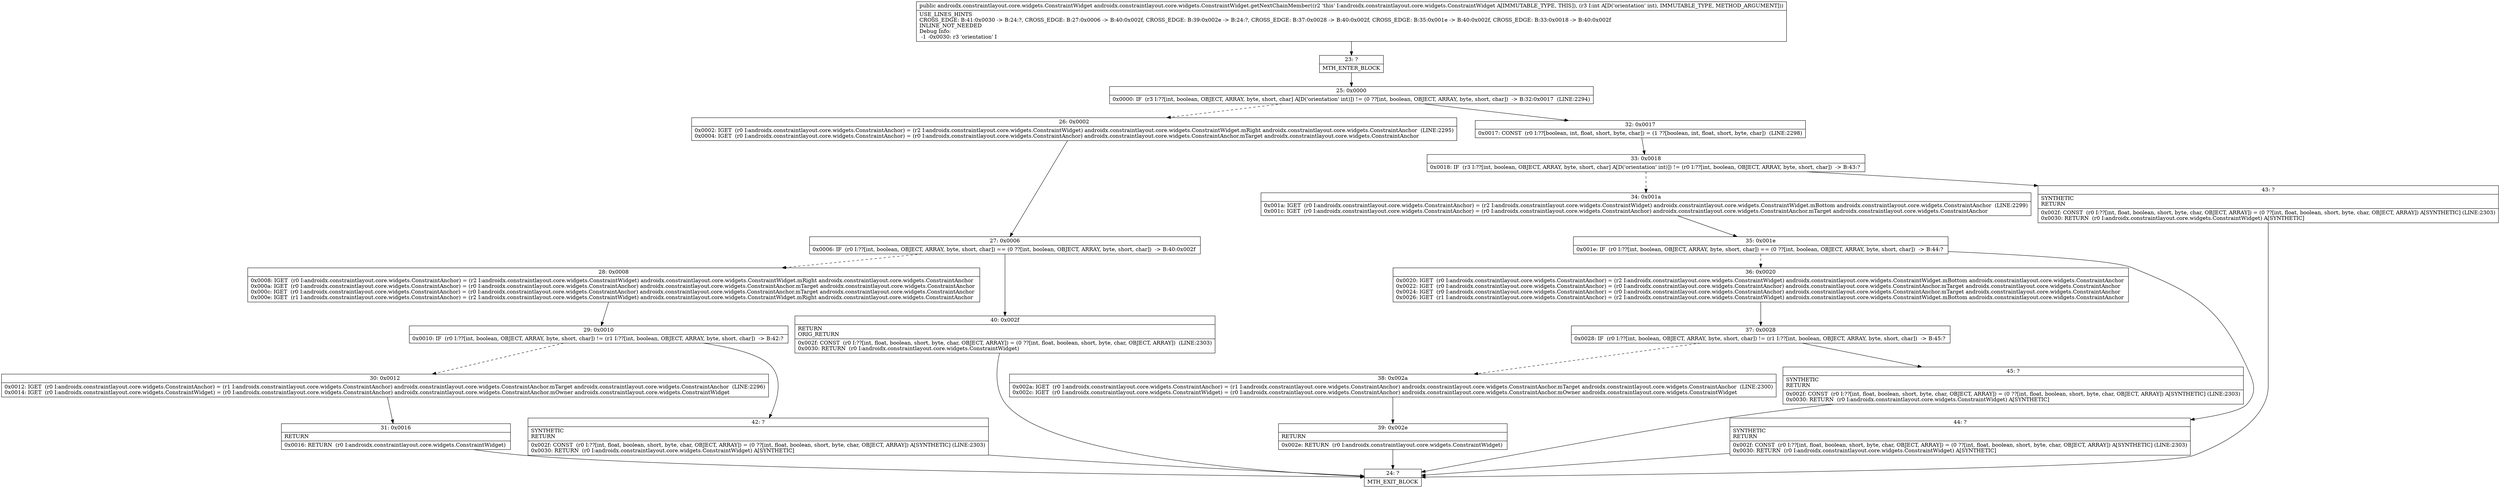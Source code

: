 digraph "CFG forandroidx.constraintlayout.core.widgets.ConstraintWidget.getNextChainMember(I)Landroidx\/constraintlayout\/core\/widgets\/ConstraintWidget;" {
Node_23 [shape=record,label="{23\:\ ?|MTH_ENTER_BLOCK\l}"];
Node_25 [shape=record,label="{25\:\ 0x0000|0x0000: IF  (r3 I:??[int, boolean, OBJECT, ARRAY, byte, short, char] A[D('orientation' int)]) != (0 ??[int, boolean, OBJECT, ARRAY, byte, short, char])  \-\> B:32:0x0017  (LINE:2294)\l}"];
Node_26 [shape=record,label="{26\:\ 0x0002|0x0002: IGET  (r0 I:androidx.constraintlayout.core.widgets.ConstraintAnchor) = (r2 I:androidx.constraintlayout.core.widgets.ConstraintWidget) androidx.constraintlayout.core.widgets.ConstraintWidget.mRight androidx.constraintlayout.core.widgets.ConstraintAnchor  (LINE:2295)\l0x0004: IGET  (r0 I:androidx.constraintlayout.core.widgets.ConstraintAnchor) = (r0 I:androidx.constraintlayout.core.widgets.ConstraintAnchor) androidx.constraintlayout.core.widgets.ConstraintAnchor.mTarget androidx.constraintlayout.core.widgets.ConstraintAnchor \l}"];
Node_27 [shape=record,label="{27\:\ 0x0006|0x0006: IF  (r0 I:??[int, boolean, OBJECT, ARRAY, byte, short, char]) == (0 ??[int, boolean, OBJECT, ARRAY, byte, short, char])  \-\> B:40:0x002f \l}"];
Node_28 [shape=record,label="{28\:\ 0x0008|0x0008: IGET  (r0 I:androidx.constraintlayout.core.widgets.ConstraintAnchor) = (r2 I:androidx.constraintlayout.core.widgets.ConstraintWidget) androidx.constraintlayout.core.widgets.ConstraintWidget.mRight androidx.constraintlayout.core.widgets.ConstraintAnchor \l0x000a: IGET  (r0 I:androidx.constraintlayout.core.widgets.ConstraintAnchor) = (r0 I:androidx.constraintlayout.core.widgets.ConstraintAnchor) androidx.constraintlayout.core.widgets.ConstraintAnchor.mTarget androidx.constraintlayout.core.widgets.ConstraintAnchor \l0x000c: IGET  (r0 I:androidx.constraintlayout.core.widgets.ConstraintAnchor) = (r0 I:androidx.constraintlayout.core.widgets.ConstraintAnchor) androidx.constraintlayout.core.widgets.ConstraintAnchor.mTarget androidx.constraintlayout.core.widgets.ConstraintAnchor \l0x000e: IGET  (r1 I:androidx.constraintlayout.core.widgets.ConstraintAnchor) = (r2 I:androidx.constraintlayout.core.widgets.ConstraintWidget) androidx.constraintlayout.core.widgets.ConstraintWidget.mRight androidx.constraintlayout.core.widgets.ConstraintAnchor \l}"];
Node_29 [shape=record,label="{29\:\ 0x0010|0x0010: IF  (r0 I:??[int, boolean, OBJECT, ARRAY, byte, short, char]) != (r1 I:??[int, boolean, OBJECT, ARRAY, byte, short, char])  \-\> B:42:? \l}"];
Node_30 [shape=record,label="{30\:\ 0x0012|0x0012: IGET  (r0 I:androidx.constraintlayout.core.widgets.ConstraintAnchor) = (r1 I:androidx.constraintlayout.core.widgets.ConstraintAnchor) androidx.constraintlayout.core.widgets.ConstraintAnchor.mTarget androidx.constraintlayout.core.widgets.ConstraintAnchor  (LINE:2296)\l0x0014: IGET  (r0 I:androidx.constraintlayout.core.widgets.ConstraintWidget) = (r0 I:androidx.constraintlayout.core.widgets.ConstraintAnchor) androidx.constraintlayout.core.widgets.ConstraintAnchor.mOwner androidx.constraintlayout.core.widgets.ConstraintWidget \l}"];
Node_31 [shape=record,label="{31\:\ 0x0016|RETURN\l|0x0016: RETURN  (r0 I:androidx.constraintlayout.core.widgets.ConstraintWidget) \l}"];
Node_24 [shape=record,label="{24\:\ ?|MTH_EXIT_BLOCK\l}"];
Node_42 [shape=record,label="{42\:\ ?|SYNTHETIC\lRETURN\l|0x002f: CONST  (r0 I:??[int, float, boolean, short, byte, char, OBJECT, ARRAY]) = (0 ??[int, float, boolean, short, byte, char, OBJECT, ARRAY]) A[SYNTHETIC] (LINE:2303)\l0x0030: RETURN  (r0 I:androidx.constraintlayout.core.widgets.ConstraintWidget) A[SYNTHETIC]\l}"];
Node_40 [shape=record,label="{40\:\ 0x002f|RETURN\lORIG_RETURN\l|0x002f: CONST  (r0 I:??[int, float, boolean, short, byte, char, OBJECT, ARRAY]) = (0 ??[int, float, boolean, short, byte, char, OBJECT, ARRAY])  (LINE:2303)\l0x0030: RETURN  (r0 I:androidx.constraintlayout.core.widgets.ConstraintWidget) \l}"];
Node_32 [shape=record,label="{32\:\ 0x0017|0x0017: CONST  (r0 I:??[boolean, int, float, short, byte, char]) = (1 ??[boolean, int, float, short, byte, char])  (LINE:2298)\l}"];
Node_33 [shape=record,label="{33\:\ 0x0018|0x0018: IF  (r3 I:??[int, boolean, OBJECT, ARRAY, byte, short, char] A[D('orientation' int)]) != (r0 I:??[int, boolean, OBJECT, ARRAY, byte, short, char])  \-\> B:43:? \l}"];
Node_34 [shape=record,label="{34\:\ 0x001a|0x001a: IGET  (r0 I:androidx.constraintlayout.core.widgets.ConstraintAnchor) = (r2 I:androidx.constraintlayout.core.widgets.ConstraintWidget) androidx.constraintlayout.core.widgets.ConstraintWidget.mBottom androidx.constraintlayout.core.widgets.ConstraintAnchor  (LINE:2299)\l0x001c: IGET  (r0 I:androidx.constraintlayout.core.widgets.ConstraintAnchor) = (r0 I:androidx.constraintlayout.core.widgets.ConstraintAnchor) androidx.constraintlayout.core.widgets.ConstraintAnchor.mTarget androidx.constraintlayout.core.widgets.ConstraintAnchor \l}"];
Node_35 [shape=record,label="{35\:\ 0x001e|0x001e: IF  (r0 I:??[int, boolean, OBJECT, ARRAY, byte, short, char]) == (0 ??[int, boolean, OBJECT, ARRAY, byte, short, char])  \-\> B:44:? \l}"];
Node_36 [shape=record,label="{36\:\ 0x0020|0x0020: IGET  (r0 I:androidx.constraintlayout.core.widgets.ConstraintAnchor) = (r2 I:androidx.constraintlayout.core.widgets.ConstraintWidget) androidx.constraintlayout.core.widgets.ConstraintWidget.mBottom androidx.constraintlayout.core.widgets.ConstraintAnchor \l0x0022: IGET  (r0 I:androidx.constraintlayout.core.widgets.ConstraintAnchor) = (r0 I:androidx.constraintlayout.core.widgets.ConstraintAnchor) androidx.constraintlayout.core.widgets.ConstraintAnchor.mTarget androidx.constraintlayout.core.widgets.ConstraintAnchor \l0x0024: IGET  (r0 I:androidx.constraintlayout.core.widgets.ConstraintAnchor) = (r0 I:androidx.constraintlayout.core.widgets.ConstraintAnchor) androidx.constraintlayout.core.widgets.ConstraintAnchor.mTarget androidx.constraintlayout.core.widgets.ConstraintAnchor \l0x0026: IGET  (r1 I:androidx.constraintlayout.core.widgets.ConstraintAnchor) = (r2 I:androidx.constraintlayout.core.widgets.ConstraintWidget) androidx.constraintlayout.core.widgets.ConstraintWidget.mBottom androidx.constraintlayout.core.widgets.ConstraintAnchor \l}"];
Node_37 [shape=record,label="{37\:\ 0x0028|0x0028: IF  (r0 I:??[int, boolean, OBJECT, ARRAY, byte, short, char]) != (r1 I:??[int, boolean, OBJECT, ARRAY, byte, short, char])  \-\> B:45:? \l}"];
Node_38 [shape=record,label="{38\:\ 0x002a|0x002a: IGET  (r0 I:androidx.constraintlayout.core.widgets.ConstraintAnchor) = (r1 I:androidx.constraintlayout.core.widgets.ConstraintAnchor) androidx.constraintlayout.core.widgets.ConstraintAnchor.mTarget androidx.constraintlayout.core.widgets.ConstraintAnchor  (LINE:2300)\l0x002c: IGET  (r0 I:androidx.constraintlayout.core.widgets.ConstraintWidget) = (r0 I:androidx.constraintlayout.core.widgets.ConstraintAnchor) androidx.constraintlayout.core.widgets.ConstraintAnchor.mOwner androidx.constraintlayout.core.widgets.ConstraintWidget \l}"];
Node_39 [shape=record,label="{39\:\ 0x002e|RETURN\l|0x002e: RETURN  (r0 I:androidx.constraintlayout.core.widgets.ConstraintWidget) \l}"];
Node_45 [shape=record,label="{45\:\ ?|SYNTHETIC\lRETURN\l|0x002f: CONST  (r0 I:??[int, float, boolean, short, byte, char, OBJECT, ARRAY]) = (0 ??[int, float, boolean, short, byte, char, OBJECT, ARRAY]) A[SYNTHETIC] (LINE:2303)\l0x0030: RETURN  (r0 I:androidx.constraintlayout.core.widgets.ConstraintWidget) A[SYNTHETIC]\l}"];
Node_44 [shape=record,label="{44\:\ ?|SYNTHETIC\lRETURN\l|0x002f: CONST  (r0 I:??[int, float, boolean, short, byte, char, OBJECT, ARRAY]) = (0 ??[int, float, boolean, short, byte, char, OBJECT, ARRAY]) A[SYNTHETIC] (LINE:2303)\l0x0030: RETURN  (r0 I:androidx.constraintlayout.core.widgets.ConstraintWidget) A[SYNTHETIC]\l}"];
Node_43 [shape=record,label="{43\:\ ?|SYNTHETIC\lRETURN\l|0x002f: CONST  (r0 I:??[int, float, boolean, short, byte, char, OBJECT, ARRAY]) = (0 ??[int, float, boolean, short, byte, char, OBJECT, ARRAY]) A[SYNTHETIC] (LINE:2303)\l0x0030: RETURN  (r0 I:androidx.constraintlayout.core.widgets.ConstraintWidget) A[SYNTHETIC]\l}"];
MethodNode[shape=record,label="{public androidx.constraintlayout.core.widgets.ConstraintWidget androidx.constraintlayout.core.widgets.ConstraintWidget.getNextChainMember((r2 'this' I:androidx.constraintlayout.core.widgets.ConstraintWidget A[IMMUTABLE_TYPE, THIS]), (r3 I:int A[D('orientation' int), IMMUTABLE_TYPE, METHOD_ARGUMENT]))  | USE_LINES_HINTS\lCROSS_EDGE: B:41:0x0030 \-\> B:24:?, CROSS_EDGE: B:27:0x0006 \-\> B:40:0x002f, CROSS_EDGE: B:39:0x002e \-\> B:24:?, CROSS_EDGE: B:37:0x0028 \-\> B:40:0x002f, CROSS_EDGE: B:35:0x001e \-\> B:40:0x002f, CROSS_EDGE: B:33:0x0018 \-\> B:40:0x002f\lINLINE_NOT_NEEDED\lDebug Info:\l  \-1 \-0x0030: r3 'orientation' I\l}"];
MethodNode -> Node_23;Node_23 -> Node_25;
Node_25 -> Node_26[style=dashed];
Node_25 -> Node_32;
Node_26 -> Node_27;
Node_27 -> Node_28[style=dashed];
Node_27 -> Node_40;
Node_28 -> Node_29;
Node_29 -> Node_30[style=dashed];
Node_29 -> Node_42;
Node_30 -> Node_31;
Node_31 -> Node_24;
Node_42 -> Node_24;
Node_40 -> Node_24;
Node_32 -> Node_33;
Node_33 -> Node_34[style=dashed];
Node_33 -> Node_43;
Node_34 -> Node_35;
Node_35 -> Node_36[style=dashed];
Node_35 -> Node_44;
Node_36 -> Node_37;
Node_37 -> Node_38[style=dashed];
Node_37 -> Node_45;
Node_38 -> Node_39;
Node_39 -> Node_24;
Node_45 -> Node_24;
Node_44 -> Node_24;
Node_43 -> Node_24;
}

